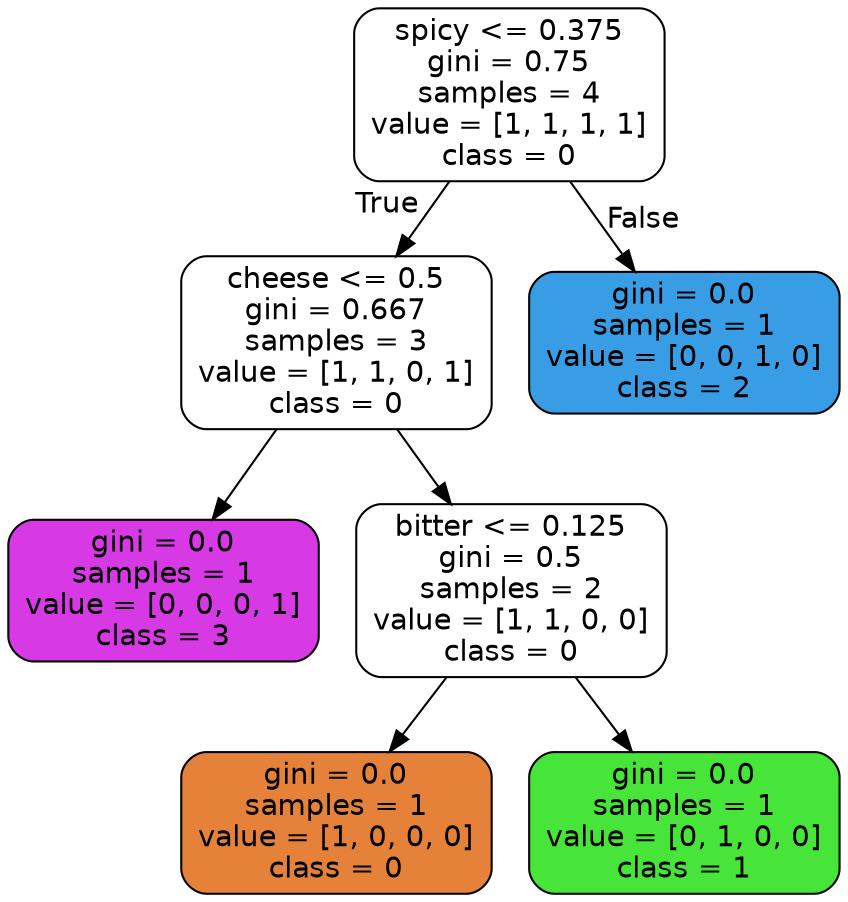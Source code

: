 digraph Tree {
node [shape=box, style="filled, rounded", color="black", fontname="helvetica"] ;
edge [fontname="helvetica"] ;
0 [label="spicy <= 0.375\ngini = 0.75\nsamples = 4\nvalue = [1, 1, 1, 1]\nclass = 0", fillcolor="#ffffff"] ;
1 [label="cheese <= 0.5\ngini = 0.667\nsamples = 3\nvalue = [1, 1, 0, 1]\nclass = 0", fillcolor="#ffffff"] ;
0 -> 1 [labeldistance=2.5, labelangle=45, headlabel="True"] ;
2 [label="gini = 0.0\nsamples = 1\nvalue = [0, 0, 0, 1]\nclass = 3", fillcolor="#d739e5"] ;
1 -> 2 ;
3 [label="bitter <= 0.125\ngini = 0.5\nsamples = 2\nvalue = [1, 1, 0, 0]\nclass = 0", fillcolor="#ffffff"] ;
1 -> 3 ;
4 [label="gini = 0.0\nsamples = 1\nvalue = [1, 0, 0, 0]\nclass = 0", fillcolor="#e58139"] ;
3 -> 4 ;
5 [label="gini = 0.0\nsamples = 1\nvalue = [0, 1, 0, 0]\nclass = 1", fillcolor="#47e539"] ;
3 -> 5 ;
6 [label="gini = 0.0\nsamples = 1\nvalue = [0, 0, 1, 0]\nclass = 2", fillcolor="#399de5"] ;
0 -> 6 [labeldistance=2.5, labelangle=-45, headlabel="False"] ;
}